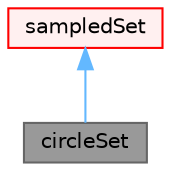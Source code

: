 digraph "circleSet"
{
 // LATEX_PDF_SIZE
  bgcolor="transparent";
  edge [fontname=Helvetica,fontsize=10,labelfontname=Helvetica,labelfontsize=10];
  node [fontname=Helvetica,fontsize=10,shape=box,height=0.2,width=0.4];
  Node1 [id="Node000001",label="circleSet",height=0.2,width=0.4,color="gray40", fillcolor="grey60", style="filled", fontcolor="black",tooltip="Samples along a circular path."];
  Node2 -> Node1 [id="edge1_Node000001_Node000002",dir="back",color="steelblue1",style="solid",tooltip=" "];
  Node2 [id="Node000002",label="sampledSet",height=0.2,width=0.4,color="red", fillcolor="#FFF0F0", style="filled",URL="$classFoam_1_1sampledSet.html",tooltip="Holds list of sampling points which is filled at construction time. Various implementations of this b..."];
}
